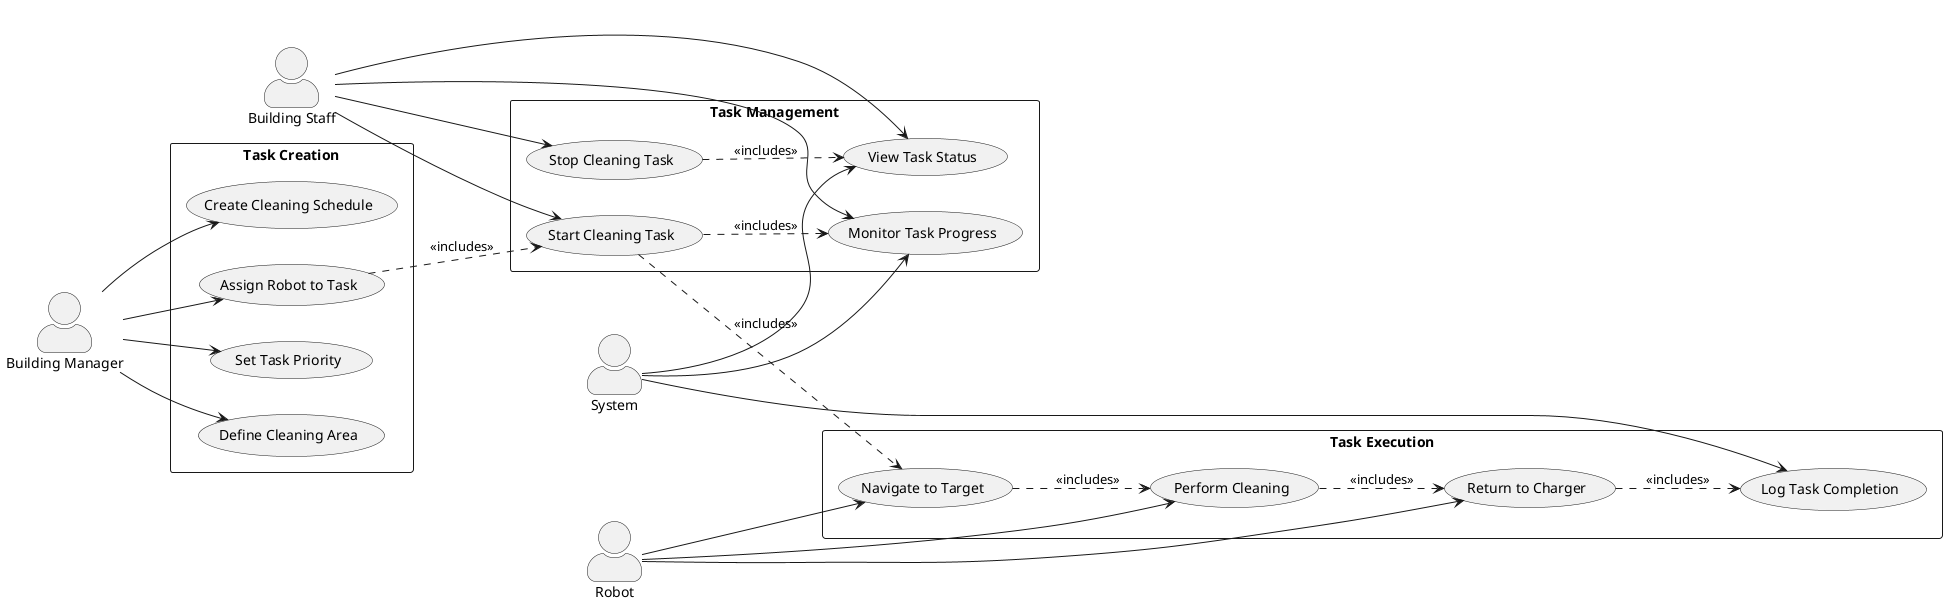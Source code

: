 @startuml ManageTasks
left to right direction
skinparam actorStyle awesome

actor "Building Manager" as BM
actor "Building Staff" as BS
actor "System" as SYS
actor "Robot" as R

rectangle "Task Creation" {
    usecase "Create Cleaning Schedule" as TC1
    usecase "Assign Robot to Task" as TC2
    usecase "Set Task Priority" as TC3
    usecase "Define Cleaning Area" as TC4
}

rectangle "Task Management" {
    usecase "Start Cleaning Task" as TM1
    usecase "Stop Cleaning Task" as TM2
    usecase "Monitor Task Progress" as TM3
    usecase "View Task Status" as TM4
}

rectangle "Task Execution" {
    usecase "Navigate to Target" as TE1
    usecase "Perform Cleaning" as TE2
    usecase "Return to Charger" as TE3
    usecase "Log Task Completion" as TE4
}

' Building Manager actions
BM --> TC1
BM --> TC2
BM --> TC3
BM --> TC4

' Building Staff actions
BS --> TM1
BS --> TM2
BS --> TM3
BS --> TM4

' System actions
SYS --> TM3
SYS --> TM4
SYS --> TE4

' Robot actions
R --> TE1
R --> TE2
R --> TE3

' Relationships
TC2 ..> TM1 : <<includes>>
TM1 ..> TE1 : <<includes>>
TE1 ..> TE2 : <<includes>>
TE2 ..> TE3 : <<includes>>
TE3 ..> TE4 : <<includes>>

TM1 ..> TM3 : <<includes>>
TM2 ..> TM4 : <<includes>>

@enduml
